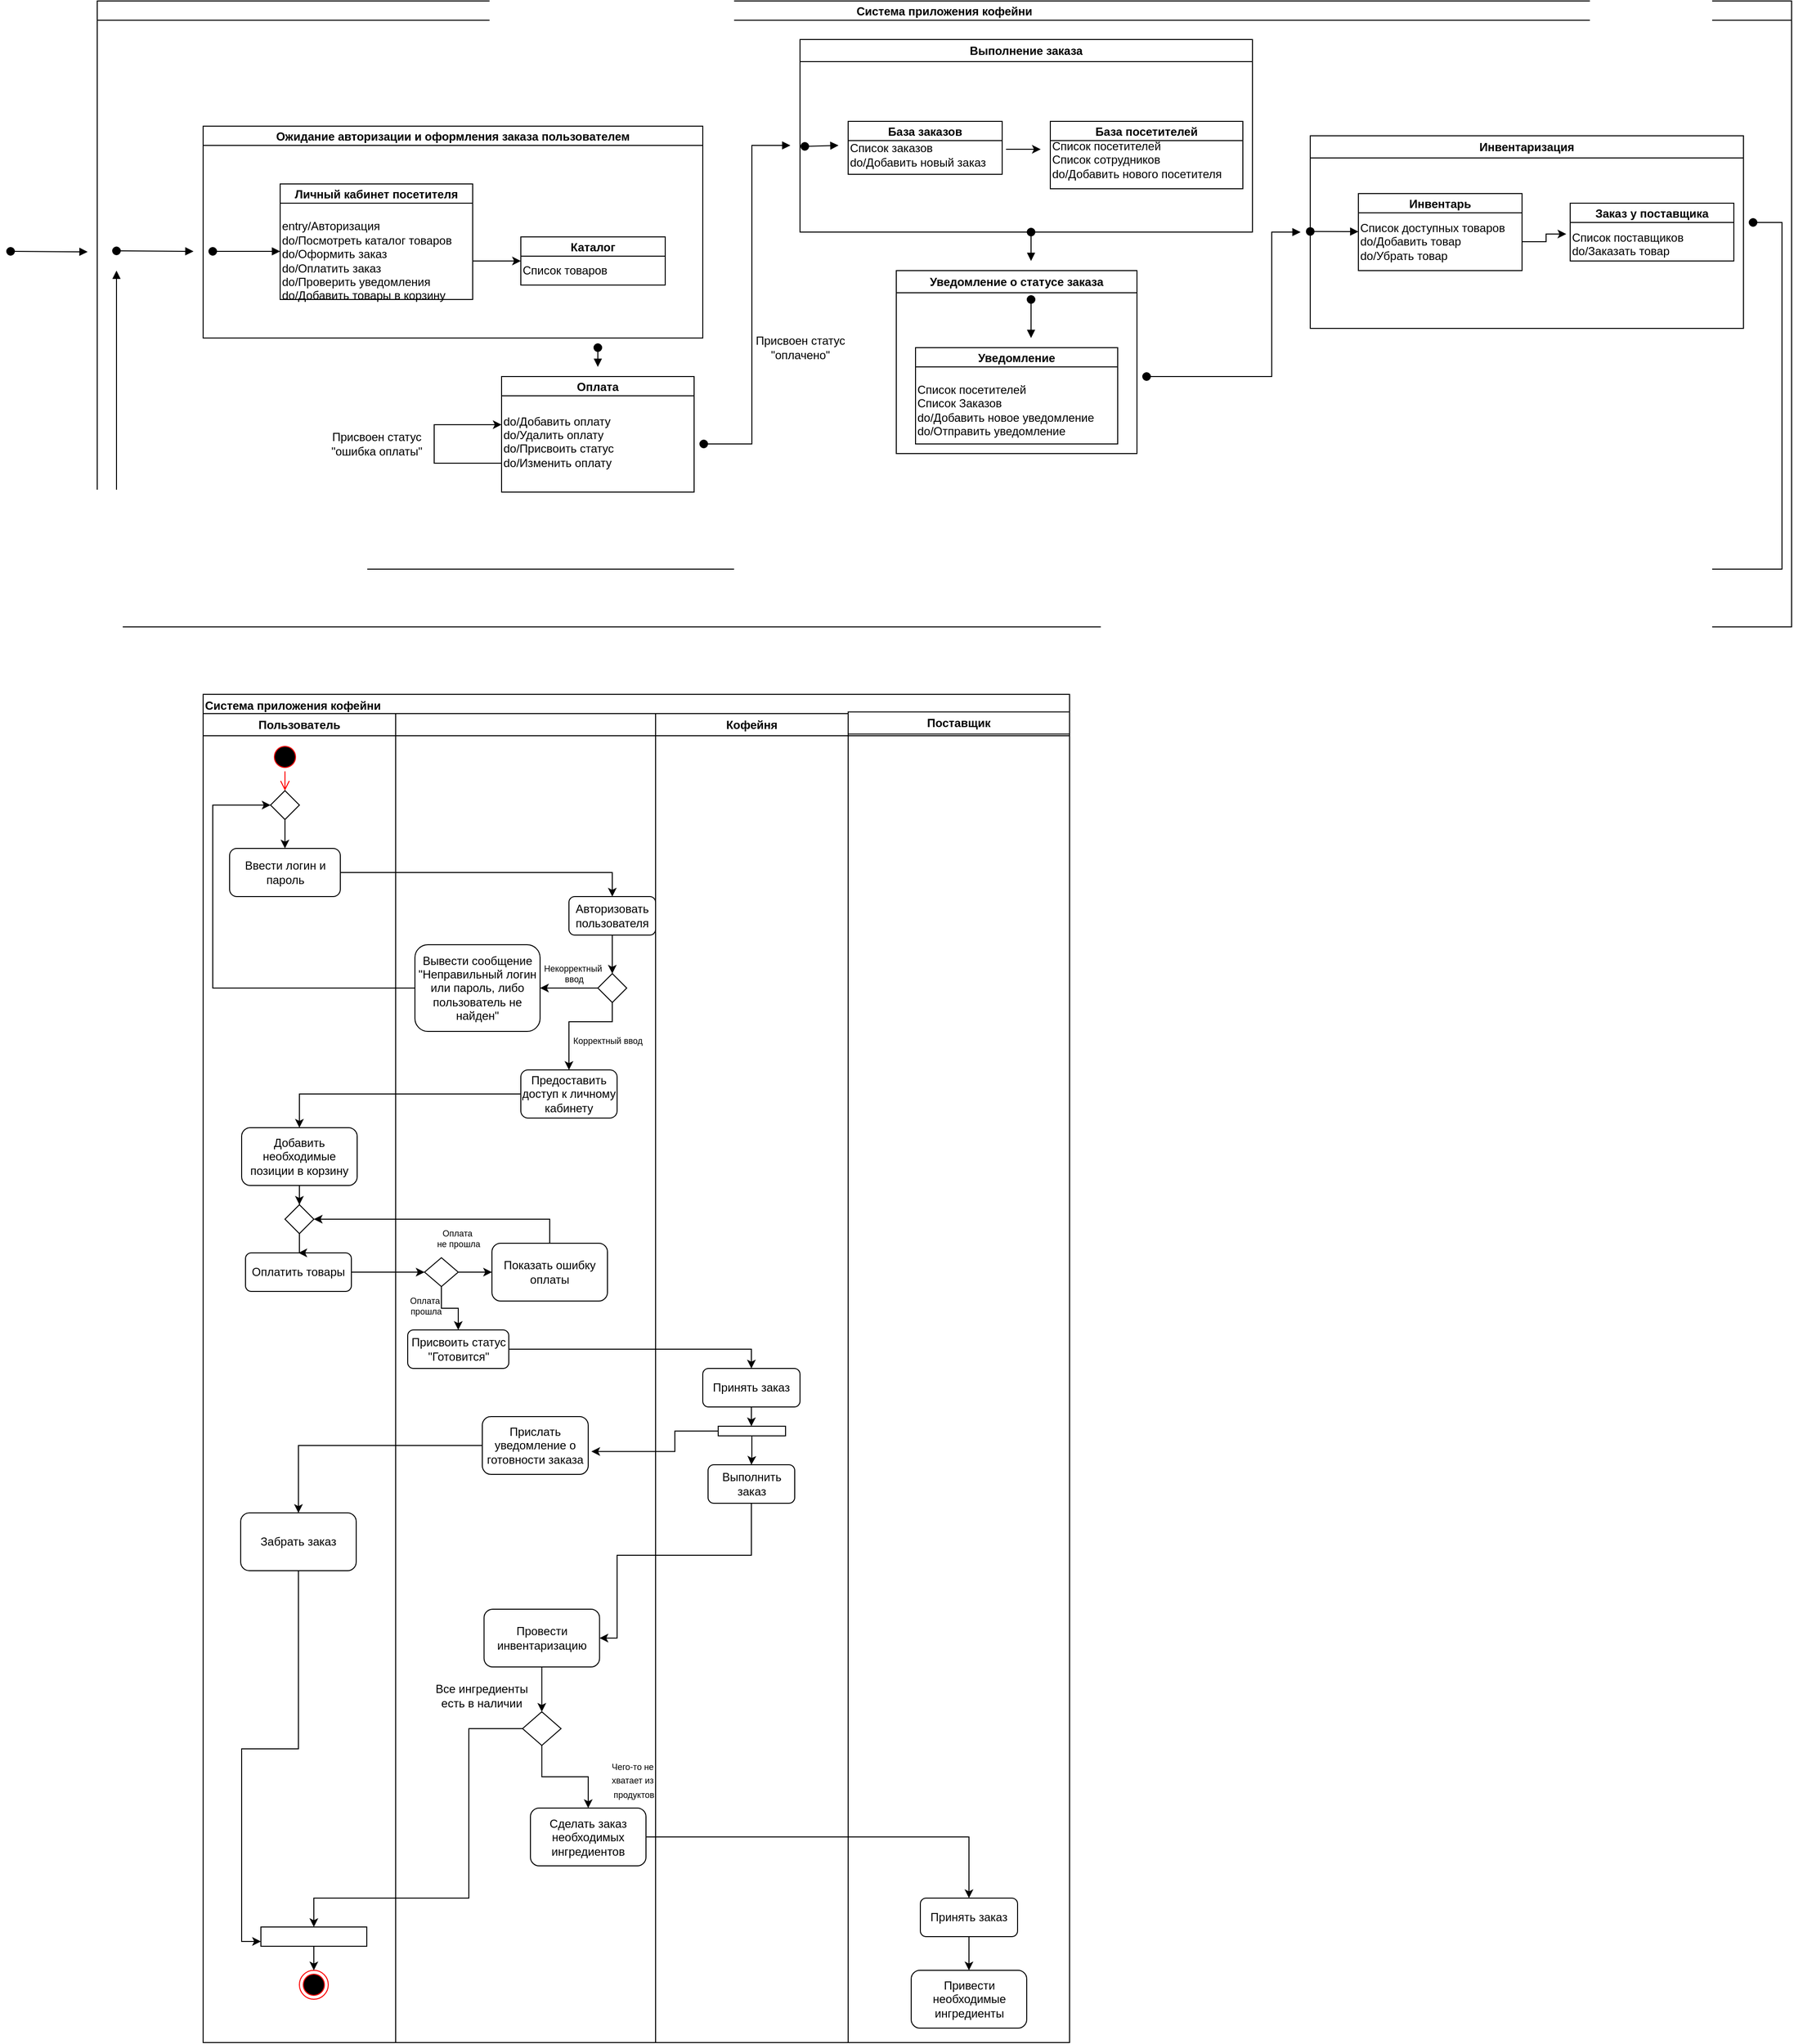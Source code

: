 <mxfile version="27.0.8">
  <diagram name="Страница — 1" id="QKt2evX4zZ8mMagah-4s">
    <mxGraphModel dx="1665" dy="777" grid="1" gridSize="10" guides="1" tooltips="1" connect="1" arrows="1" fold="1" page="1" pageScale="1" pageWidth="827" pageHeight="1169" math="0" shadow="0">
      <root>
        <mxCell id="0" />
        <mxCell id="1" parent="0" />
        <mxCell id="VFXdSf9DOxPuRH9jbH5X-15" value="Система приложения кофейни" style="swimlane;startSize=20;horizontal=1;containerType=tree;newEdgeStyle={&quot;edgeStyle&quot;:&quot;elbowEdgeStyle&quot;,&quot;startArrow&quot;:&quot;none&quot;,&quot;endArrow&quot;:&quot;none&quot;};" vertex="1" parent="1">
          <mxGeometry x="150" y="110" width="1760" height="650" as="geometry" />
        </mxCell>
        <mxCell id="VFXdSf9DOxPuRH9jbH5X-16" value="Ожидание авторизации и оформления заказа пользователем" style="swimlane;startSize=20;horizontal=1;containerType=tree;newEdgeStyle={&quot;edgeStyle&quot;:&quot;elbowEdgeStyle&quot;,&quot;startArrow&quot;:&quot;none&quot;,&quot;endArrow&quot;:&quot;none&quot;};" vertex="1" parent="VFXdSf9DOxPuRH9jbH5X-15">
          <mxGeometry x="110" y="130" width="519" height="220" as="geometry" />
        </mxCell>
        <mxCell id="VFXdSf9DOxPuRH9jbH5X-17" value="Личный кабинет посетителя" style="swimlane;startSize=20;horizontal=1;containerType=tree;newEdgeStyle={&quot;edgeStyle&quot;:&quot;elbowEdgeStyle&quot;,&quot;startArrow&quot;:&quot;none&quot;,&quot;endArrow&quot;:&quot;none&quot;};" vertex="1" parent="VFXdSf9DOxPuRH9jbH5X-16">
          <mxGeometry x="80" y="60" width="200" height="120" as="geometry" />
        </mxCell>
        <mxCell id="VFXdSf9DOxPuRH9jbH5X-18" value="" style="html=1;verticalAlign=bottom;startArrow=oval;startFill=1;endArrow=block;startSize=8;curved=0;rounded=0;" edge="1" parent="VFXdSf9DOxPuRH9jbH5X-17">
          <mxGeometry width="60" relative="1" as="geometry">
            <mxPoint x="-70" y="70" as="sourcePoint" />
            <mxPoint y="70" as="targetPoint" />
          </mxGeometry>
        </mxCell>
        <mxCell id="VFXdSf9DOxPuRH9jbH5X-19" value="&lt;div style=&quot;&quot;&gt;&lt;span style=&quot;background-color: transparent; color: light-dark(rgb(0, 0, 0), rgb(255, 255, 255));&quot;&gt;entry/Авторизация&lt;/span&gt;&lt;/div&gt;&lt;div style=&quot;&quot;&gt;&lt;span style=&quot;background-color: transparent; color: light-dark(rgb(0, 0, 0), rgb(255, 255, 255));&quot;&gt;do/Посмотреть каталог товаров&lt;/span&gt;&lt;/div&gt;&lt;div style=&quot;&quot;&gt;&lt;span style=&quot;background-color: transparent; color: light-dark(rgb(0, 0, 0), rgb(255, 255, 255));&quot;&gt;do/Оформить заказ&lt;/span&gt;&lt;/div&gt;&lt;div style=&quot;&quot;&gt;&lt;span style=&quot;background-color: transparent; color: light-dark(rgb(0, 0, 0), rgb(255, 255, 255));&quot;&gt;do/Оплатить заказ&lt;/span&gt;&lt;/div&gt;&lt;div style=&quot;&quot;&gt;&lt;span style=&quot;background-color: transparent; color: light-dark(rgb(0, 0, 0), rgb(255, 255, 255));&quot;&gt;do/Проверить уведомления&lt;/span&gt;&lt;/div&gt;&lt;div&gt;do/Добавить товары в корзину&lt;/div&gt;" style="text;html=1;align=left;verticalAlign=middle;resizable=0;points=[];autosize=1;strokeColor=none;fillColor=none;" vertex="1" parent="VFXdSf9DOxPuRH9jbH5X-17">
          <mxGeometry y="30" width="200" height="100" as="geometry" />
        </mxCell>
        <mxCell id="VFXdSf9DOxPuRH9jbH5X-20" value="Каталог" style="swimlane;startSize=20;horizontal=1;containerType=tree;newEdgeStyle={&quot;edgeStyle&quot;:&quot;elbowEdgeStyle&quot;,&quot;startArrow&quot;:&quot;none&quot;,&quot;endArrow&quot;:&quot;none&quot;};" vertex="1" parent="VFXdSf9DOxPuRH9jbH5X-16">
          <mxGeometry x="330" y="115" width="150" height="50" as="geometry" />
        </mxCell>
        <mxCell id="VFXdSf9DOxPuRH9jbH5X-21" value="&lt;div style=&quot;&quot;&gt;Список товаров&lt;/div&gt;" style="text;html=1;align=left;verticalAlign=middle;resizable=0;points=[];autosize=1;strokeColor=none;fillColor=none;" vertex="1" parent="VFXdSf9DOxPuRH9jbH5X-20">
          <mxGeometry y="20" width="110" height="30" as="geometry" />
        </mxCell>
        <mxCell id="VFXdSf9DOxPuRH9jbH5X-22" style="edgeStyle=orthogonalEdgeStyle;rounded=0;orthogonalLoop=1;jettySize=auto;html=1;entryX=0;entryY=0.5;entryDx=0;entryDy=0;" edge="1" parent="VFXdSf9DOxPuRH9jbH5X-16" source="VFXdSf9DOxPuRH9jbH5X-19" target="VFXdSf9DOxPuRH9jbH5X-20">
          <mxGeometry relative="1" as="geometry" />
        </mxCell>
        <mxCell id="VFXdSf9DOxPuRH9jbH5X-23" value="" style="html=1;verticalAlign=bottom;startArrow=oval;startFill=1;endArrow=block;startSize=8;curved=0;rounded=0;" edge="1" parent="VFXdSf9DOxPuRH9jbH5X-15">
          <mxGeometry width="60" relative="1" as="geometry">
            <mxPoint x="20" y="259.5" as="sourcePoint" />
            <mxPoint x="100" y="260" as="targetPoint" />
          </mxGeometry>
        </mxCell>
        <mxCell id="VFXdSf9DOxPuRH9jbH5X-28" value="" style="html=1;verticalAlign=bottom;startArrow=oval;startFill=1;endArrow=block;startSize=8;curved=0;rounded=0;" edge="1" parent="VFXdSf9DOxPuRH9jbH5X-15">
          <mxGeometry width="60" relative="1" as="geometry">
            <mxPoint x="520" y="360" as="sourcePoint" />
            <mxPoint x="520" y="380" as="targetPoint" />
          </mxGeometry>
        </mxCell>
        <mxCell id="VFXdSf9DOxPuRH9jbH5X-37" value="Инвентаризация" style="swimlane;whiteSpace=wrap;html=1;" vertex="1" parent="VFXdSf9DOxPuRH9jbH5X-15">
          <mxGeometry x="1260" y="140" width="450" height="200" as="geometry" />
        </mxCell>
        <mxCell id="VFXdSf9DOxPuRH9jbH5X-33" value="Инвентарь" style="swimlane;startSize=20;horizontal=1;containerType=tree;newEdgeStyle={&quot;edgeStyle&quot;:&quot;elbowEdgeStyle&quot;,&quot;startArrow&quot;:&quot;none&quot;,&quot;endArrow&quot;:&quot;none&quot;};" vertex="1" parent="VFXdSf9DOxPuRH9jbH5X-37">
          <mxGeometry x="50" y="60" width="170" height="80" as="geometry" />
        </mxCell>
        <mxCell id="VFXdSf9DOxPuRH9jbH5X-34" value="&lt;div style=&quot;&quot;&gt;Список доступных товаров&lt;/div&gt;&lt;div style=&quot;&quot;&gt;do/Добавить товар&lt;/div&gt;&lt;div style=&quot;&quot;&gt;do/Убрать товар&lt;/div&gt;" style="text;html=1;align=left;verticalAlign=middle;resizable=0;points=[];autosize=1;strokeColor=none;fillColor=none;" vertex="1" parent="VFXdSf9DOxPuRH9jbH5X-33">
          <mxGeometry y="20" width="170" height="60" as="geometry" />
        </mxCell>
        <mxCell id="VFXdSf9DOxPuRH9jbH5X-35" value="Заказ у поставщика" style="swimlane;startSize=20;horizontal=1;containerType=tree;newEdgeStyle={&quot;edgeStyle&quot;:&quot;elbowEdgeStyle&quot;,&quot;startArrow&quot;:&quot;none&quot;,&quot;endArrow&quot;:&quot;none&quot;};" vertex="1" parent="VFXdSf9DOxPuRH9jbH5X-37">
          <mxGeometry x="270" y="70" width="170" height="60" as="geometry" />
        </mxCell>
        <mxCell id="VFXdSf9DOxPuRH9jbH5X-36" value="&lt;div style=&quot;&quot;&gt;Список поставщиков&lt;/div&gt;&lt;div style=&quot;&quot;&gt;do/Заказать товар&lt;/div&gt;&lt;div style=&quot;&quot;&gt;&lt;br&gt;&lt;/div&gt;" style="text;html=1;align=left;verticalAlign=middle;resizable=0;points=[];autosize=1;strokeColor=none;fillColor=none;" vertex="1" parent="VFXdSf9DOxPuRH9jbH5X-35">
          <mxGeometry y="20" width="140" height="60" as="geometry" />
        </mxCell>
        <mxCell id="VFXdSf9DOxPuRH9jbH5X-44" value="" style="html=1;verticalAlign=bottom;startArrow=oval;startFill=1;endArrow=block;startSize=8;curved=0;rounded=0;" edge="1" parent="VFXdSf9DOxPuRH9jbH5X-37" source="VFXdSf9DOxPuRH9jbH5X-37">
          <mxGeometry width="60" relative="1" as="geometry">
            <mxPoint x="10" y="99.5" as="sourcePoint" />
            <mxPoint x="50" y="99.5" as="targetPoint" />
          </mxGeometry>
        </mxCell>
        <mxCell id="VFXdSf9DOxPuRH9jbH5X-45" style="edgeStyle=orthogonalEdgeStyle;rounded=0;orthogonalLoop=1;jettySize=auto;html=1;entryX=-0.029;entryY=0.2;entryDx=0;entryDy=0;entryPerimeter=0;" edge="1" parent="VFXdSf9DOxPuRH9jbH5X-37" source="VFXdSf9DOxPuRH9jbH5X-34" target="VFXdSf9DOxPuRH9jbH5X-36">
          <mxGeometry relative="1" as="geometry" />
        </mxCell>
        <mxCell id="VFXdSf9DOxPuRH9jbH5X-43" value="" style="html=1;verticalAlign=bottom;startArrow=oval;startFill=1;endArrow=block;startSize=8;curved=0;rounded=0;" edge="1" parent="VFXdSf9DOxPuRH9jbH5X-15">
          <mxGeometry width="60" relative="1" as="geometry">
            <mxPoint x="970" y="240" as="sourcePoint" />
            <mxPoint x="970" y="270" as="targetPoint" />
          </mxGeometry>
        </mxCell>
        <mxCell id="VFXdSf9DOxPuRH9jbH5X-27" value="Выполнение заказа" style="swimlane;whiteSpace=wrap;html=1;" vertex="1" parent="VFXdSf9DOxPuRH9jbH5X-15">
          <mxGeometry x="730" y="40" width="470" height="200" as="geometry" />
        </mxCell>
        <mxCell id="VFXdSf9DOxPuRH9jbH5X-24" value="База заказов" style="swimlane;startSize=20;horizontal=1;containerType=tree;newEdgeStyle={&quot;edgeStyle&quot;:&quot;elbowEdgeStyle&quot;,&quot;startArrow&quot;:&quot;none&quot;,&quot;endArrow&quot;:&quot;none&quot;};" vertex="1" parent="VFXdSf9DOxPuRH9jbH5X-27">
          <mxGeometry x="50" y="85" width="160" height="55" as="geometry" />
        </mxCell>
        <mxCell id="VFXdSf9DOxPuRH9jbH5X-25" value="&lt;div style=&quot;&quot;&gt;Список заказов&lt;/div&gt;&lt;div style=&quot;&quot;&gt;do/Добавить новый заказ&lt;/div&gt;" style="text;html=1;align=left;verticalAlign=middle;resizable=0;points=[];autosize=1;strokeColor=none;fillColor=none;" vertex="1" parent="VFXdSf9DOxPuRH9jbH5X-24">
          <mxGeometry y="15" width="160" height="40" as="geometry" />
        </mxCell>
        <mxCell id="VFXdSf9DOxPuRH9jbH5X-29" value="" style="html=1;verticalAlign=bottom;startArrow=oval;startFill=1;endArrow=block;startSize=8;curved=0;rounded=0;" edge="1" parent="VFXdSf9DOxPuRH9jbH5X-27">
          <mxGeometry width="60" relative="1" as="geometry">
            <mxPoint x="5" y="111" as="sourcePoint" />
            <mxPoint x="40" y="110" as="targetPoint" />
          </mxGeometry>
        </mxCell>
        <mxCell id="VFXdSf9DOxPuRH9jbH5X-31" value="База посетителей" style="swimlane;startSize=20;horizontal=1;containerType=tree;newEdgeStyle={&quot;edgeStyle&quot;:&quot;elbowEdgeStyle&quot;,&quot;startArrow&quot;:&quot;none&quot;,&quot;endArrow&quot;:&quot;none&quot;};" vertex="1" parent="VFXdSf9DOxPuRH9jbH5X-27">
          <mxGeometry x="260" y="85" width="200" height="70" as="geometry" />
        </mxCell>
        <mxCell id="VFXdSf9DOxPuRH9jbH5X-32" value="&lt;div style=&quot;&quot;&gt;Список посетителей&lt;/div&gt;&lt;div style=&quot;&quot;&gt;Список сотрудников&lt;/div&gt;&lt;div style=&quot;&quot;&gt;do/Добавить нового посетителя&lt;/div&gt;" style="text;html=1;align=left;verticalAlign=middle;resizable=0;points=[];autosize=1;strokeColor=none;fillColor=none;" vertex="1" parent="VFXdSf9DOxPuRH9jbH5X-31">
          <mxGeometry y="10" width="200" height="60" as="geometry" />
        </mxCell>
        <mxCell id="VFXdSf9DOxPuRH9jbH5X-46" value="Уведомление о статусе заказа" style="swimlane;whiteSpace=wrap;html=1;" vertex="1" parent="VFXdSf9DOxPuRH9jbH5X-15">
          <mxGeometry x="830" y="280" width="250" height="190" as="geometry" />
        </mxCell>
        <mxCell id="VFXdSf9DOxPuRH9jbH5X-49" value="" style="html=1;verticalAlign=bottom;startArrow=oval;startFill=1;endArrow=block;startSize=8;curved=0;rounded=0;" edge="1" parent="VFXdSf9DOxPuRH9jbH5X-46">
          <mxGeometry width="60" relative="1" as="geometry">
            <mxPoint x="140" y="30" as="sourcePoint" />
            <mxPoint x="140" y="70" as="targetPoint" />
          </mxGeometry>
        </mxCell>
        <mxCell id="VFXdSf9DOxPuRH9jbH5X-50" value="Уведомление" style="swimlane;startSize=20;horizontal=1;containerType=tree;newEdgeStyle={&quot;edgeStyle&quot;:&quot;elbowEdgeStyle&quot;,&quot;startArrow&quot;:&quot;none&quot;,&quot;endArrow&quot;:&quot;none&quot;};" vertex="1" parent="VFXdSf9DOxPuRH9jbH5X-46">
          <mxGeometry x="20" y="80" width="210" height="100" as="geometry" />
        </mxCell>
        <mxCell id="VFXdSf9DOxPuRH9jbH5X-51" value="&lt;div style=&quot;&quot;&gt;Список посетителей&lt;/div&gt;&lt;div style=&quot;&quot;&gt;Список Заказов&lt;/div&gt;&lt;div style=&quot;&quot;&gt;do/Добавить новое уведомление&lt;/div&gt;&lt;div style=&quot;&quot;&gt;do/Отправить уведомление&lt;/div&gt;" style="text;html=1;align=left;verticalAlign=middle;resizable=0;points=[];autosize=1;strokeColor=none;fillColor=none;" vertex="1" parent="VFXdSf9DOxPuRH9jbH5X-50">
          <mxGeometry y="30" width="210" height="70" as="geometry" />
        </mxCell>
        <mxCell id="lsvjCovd1dEyMKXWD2To-95" value="Оплата" style="swimlane;startSize=20;horizontal=1;containerType=tree;newEdgeStyle={&quot;edgeStyle&quot;:&quot;elbowEdgeStyle&quot;,&quot;startArrow&quot;:&quot;none&quot;,&quot;endArrow&quot;:&quot;none&quot;};" parent="VFXdSf9DOxPuRH9jbH5X-15" vertex="1">
          <mxGeometry x="420" y="390" width="200" height="120" as="geometry" />
        </mxCell>
        <mxCell id="VFXdSf9DOxPuRH9jbH5X-62" style="edgeStyle=orthogonalEdgeStyle;rounded=0;orthogonalLoop=1;jettySize=auto;html=1;entryX=0;entryY=0.222;entryDx=0;entryDy=0;entryPerimeter=0;" edge="1" parent="lsvjCovd1dEyMKXWD2To-95" source="lsvjCovd1dEyMKXWD2To-97" target="lsvjCovd1dEyMKXWD2To-97">
          <mxGeometry relative="1" as="geometry">
            <mxPoint x="-70" y="50" as="targetPoint" />
            <Array as="points">
              <mxPoint x="-70" y="90" />
              <mxPoint x="-70" y="50" />
            </Array>
          </mxGeometry>
        </mxCell>
        <mxCell id="lsvjCovd1dEyMKXWD2To-97" value="&lt;div style=&quot;&quot;&gt;&lt;span style=&quot;background-color: transparent; color: light-dark(rgb(0, 0, 0), rgb(255, 255, 255));&quot;&gt;do/Добавить оплату&lt;/span&gt;&lt;/div&gt;&lt;div style=&quot;&quot;&gt;&lt;span style=&quot;background-color: transparent; color: light-dark(rgb(0, 0, 0), rgb(255, 255, 255));&quot;&gt;do/Удалить оплату&lt;/span&gt;&lt;/div&gt;&lt;div style=&quot;&quot;&gt;&lt;span style=&quot;background-color: transparent; color: light-dark(rgb(0, 0, 0), rgb(255, 255, 255));&quot;&gt;do/Присвоить статус&lt;/span&gt;&lt;/div&gt;&lt;div style=&quot;&quot;&gt;&lt;span style=&quot;background-color: transparent; color: light-dark(rgb(0, 0, 0), rgb(255, 255, 255));&quot;&gt;do/Изменить оплату&lt;/span&gt;&lt;/div&gt;&lt;div&gt;&lt;br&gt;&lt;/div&gt;" style="text;html=1;align=left;verticalAlign=middle;resizable=0;points=[];autosize=1;strokeColor=none;fillColor=none;" parent="lsvjCovd1dEyMKXWD2To-95" vertex="1">
          <mxGeometry y="30" width="140" height="90" as="geometry" />
        </mxCell>
        <mxCell id="VFXdSf9DOxPuRH9jbH5X-53" value="" style="html=1;verticalAlign=bottom;startArrow=oval;startFill=1;endArrow=block;startSize=8;curved=0;rounded=0;" edge="1" parent="VFXdSf9DOxPuRH9jbH5X-15">
          <mxGeometry width="60" relative="1" as="geometry">
            <mxPoint x="1090" y="390" as="sourcePoint" />
            <mxPoint x="1250" y="240" as="targetPoint" />
            <Array as="points">
              <mxPoint x="1220" y="390" />
              <mxPoint x="1220" y="240" />
            </Array>
          </mxGeometry>
        </mxCell>
        <mxCell id="VFXdSf9DOxPuRH9jbH5X-59" value="Присвоен статус &lt;br&gt;&quot;оплачено&quot;" style="text;html=1;align=center;verticalAlign=middle;resizable=0;points=[];autosize=1;strokeColor=none;fillColor=none;" vertex="1" parent="VFXdSf9DOxPuRH9jbH5X-15">
          <mxGeometry x="670" y="340" width="120" height="40" as="geometry" />
        </mxCell>
        <mxCell id="VFXdSf9DOxPuRH9jbH5X-61" value="Присвоен статус&lt;br&gt;&quot;ошибка оплаты&quot;" style="text;html=1;align=center;verticalAlign=middle;resizable=0;points=[];autosize=1;strokeColor=none;fillColor=none;" vertex="1" parent="VFXdSf9DOxPuRH9jbH5X-15">
          <mxGeometry x="230" y="440" width="120" height="40" as="geometry" />
        </mxCell>
        <mxCell id="VFXdSf9DOxPuRH9jbH5X-26" value="" style="html=1;verticalAlign=bottom;startArrow=oval;startFill=1;endArrow=block;startSize=8;curved=0;rounded=0;" edge="1" parent="1">
          <mxGeometry width="60" relative="1" as="geometry">
            <mxPoint x="60" y="370" as="sourcePoint" />
            <mxPoint x="140" y="370.5" as="targetPoint" />
          </mxGeometry>
        </mxCell>
        <mxCell id="VFXdSf9DOxPuRH9jbH5X-30" value="" style="endArrow=classic;html=1;rounded=0;exitX=1.025;exitY=0.35;exitDx=0;exitDy=0;exitPerimeter=0;" edge="1" parent="1" source="VFXdSf9DOxPuRH9jbH5X-25">
          <mxGeometry width="50" height="50" relative="1" as="geometry">
            <mxPoint x="1000" y="600" as="sourcePoint" />
            <mxPoint x="1130" y="264" as="targetPoint" />
          </mxGeometry>
        </mxCell>
        <mxCell id="VFXdSf9DOxPuRH9jbH5X-57" value="" style="html=1;verticalAlign=bottom;startArrow=oval;startFill=1;endArrow=block;startSize=8;curved=0;rounded=0;" edge="1" parent="1">
          <mxGeometry width="60" relative="1" as="geometry">
            <mxPoint x="1870" y="340" as="sourcePoint" />
            <mxPoint x="170" y="390" as="targetPoint" />
            <Array as="points">
              <mxPoint x="1900" y="340" />
              <mxPoint x="1900" y="700" />
              <mxPoint x="1710" y="700" />
              <mxPoint x="1330" y="700" />
              <mxPoint x="960" y="700" />
              <mxPoint x="570" y="700" />
              <mxPoint x="170" y="700" />
            </Array>
          </mxGeometry>
        </mxCell>
        <mxCell id="VFXdSf9DOxPuRH9jbH5X-58" value="" style="html=1;verticalAlign=bottom;startArrow=oval;startFill=1;endArrow=block;startSize=8;curved=0;rounded=0;" edge="1" parent="1">
          <mxGeometry width="60" relative="1" as="geometry">
            <mxPoint x="780" y="570" as="sourcePoint" />
            <mxPoint x="870" y="260" as="targetPoint" />
            <Array as="points">
              <mxPoint x="830" y="570" />
              <mxPoint x="830" y="260" />
              <mxPoint x="850" y="260" />
            </Array>
          </mxGeometry>
        </mxCell>
        <mxCell id="VFXdSf9DOxPuRH9jbH5X-66" value="Система приложения кофейни" style="swimlane;whiteSpace=wrap;html=1;align=left;" vertex="1" parent="1">
          <mxGeometry x="260" y="830" width="900" height="1400" as="geometry" />
        </mxCell>
        <mxCell id="VFXdSf9DOxPuRH9jbH5X-67" value="Пользователь" style="swimlane;whiteSpace=wrap;html=1;" vertex="1" parent="VFXdSf9DOxPuRH9jbH5X-66">
          <mxGeometry y="20" width="200" height="1380" as="geometry" />
        </mxCell>
        <mxCell id="VFXdSf9DOxPuRH9jbH5X-63" value="" style="ellipse;html=1;shape=startState;fillColor=#000000;strokeColor=#ff0000;" vertex="1" parent="VFXdSf9DOxPuRH9jbH5X-67">
          <mxGeometry x="70" y="30" width="30" height="30" as="geometry" />
        </mxCell>
        <mxCell id="VFXdSf9DOxPuRH9jbH5X-64" value="" style="edgeStyle=orthogonalEdgeStyle;html=1;verticalAlign=bottom;endArrow=open;endSize=8;strokeColor=#ff0000;rounded=0;" edge="1" source="VFXdSf9DOxPuRH9jbH5X-63" parent="VFXdSf9DOxPuRH9jbH5X-67">
          <mxGeometry relative="1" as="geometry">
            <mxPoint x="85" y="80" as="targetPoint" />
          </mxGeometry>
        </mxCell>
        <mxCell id="VFXdSf9DOxPuRH9jbH5X-70" value="Ввести логин и пароль" style="rounded=1;whiteSpace=wrap;html=1;" vertex="1" parent="VFXdSf9DOxPuRH9jbH5X-67">
          <mxGeometry x="27.5" y="140" width="115" height="50" as="geometry" />
        </mxCell>
        <mxCell id="VFXdSf9DOxPuRH9jbH5X-86" value="" style="edgeStyle=orthogonalEdgeStyle;rounded=0;orthogonalLoop=1;jettySize=auto;html=1;" edge="1" parent="VFXdSf9DOxPuRH9jbH5X-67" source="VFXdSf9DOxPuRH9jbH5X-73" target="VFXdSf9DOxPuRH9jbH5X-70">
          <mxGeometry relative="1" as="geometry" />
        </mxCell>
        <mxCell id="VFXdSf9DOxPuRH9jbH5X-73" value="" style="rhombus;whiteSpace=wrap;html=1;" vertex="1" parent="VFXdSf9DOxPuRH9jbH5X-67">
          <mxGeometry x="70" y="80" width="30" height="30" as="geometry" />
        </mxCell>
        <mxCell id="VFXdSf9DOxPuRH9jbH5X-96" value="" style="edgeStyle=orthogonalEdgeStyle;rounded=0;orthogonalLoop=1;jettySize=auto;html=1;" edge="1" parent="VFXdSf9DOxPuRH9jbH5X-67" source="VFXdSf9DOxPuRH9jbH5X-92" target="VFXdSf9DOxPuRH9jbH5X-95">
          <mxGeometry relative="1" as="geometry" />
        </mxCell>
        <mxCell id="VFXdSf9DOxPuRH9jbH5X-92" value="Добавить необходимые позиции в корзину" style="rounded=1;whiteSpace=wrap;html=1;" vertex="1" parent="VFXdSf9DOxPuRH9jbH5X-67">
          <mxGeometry x="40" y="430" width="120" height="60" as="geometry" />
        </mxCell>
        <mxCell id="VFXdSf9DOxPuRH9jbH5X-94" value="Оплатить товары" style="rounded=1;whiteSpace=wrap;html=1;" vertex="1" parent="VFXdSf9DOxPuRH9jbH5X-67">
          <mxGeometry x="44" y="560" width="110" height="40" as="geometry" />
        </mxCell>
        <mxCell id="VFXdSf9DOxPuRH9jbH5X-97" value="" style="edgeStyle=orthogonalEdgeStyle;rounded=0;orthogonalLoop=1;jettySize=auto;html=1;" edge="1" parent="VFXdSf9DOxPuRH9jbH5X-67" source="VFXdSf9DOxPuRH9jbH5X-95" target="VFXdSf9DOxPuRH9jbH5X-94">
          <mxGeometry relative="1" as="geometry" />
        </mxCell>
        <mxCell id="VFXdSf9DOxPuRH9jbH5X-95" value="" style="rhombus;whiteSpace=wrap;html=1;" vertex="1" parent="VFXdSf9DOxPuRH9jbH5X-67">
          <mxGeometry x="85" y="510" width="30" height="30" as="geometry" />
        </mxCell>
        <mxCell id="VFXdSf9DOxPuRH9jbH5X-138" value="Забрать заказ" style="rounded=1;whiteSpace=wrap;html=1;" vertex="1" parent="VFXdSf9DOxPuRH9jbH5X-67">
          <mxGeometry x="39" y="830" width="120" height="60" as="geometry" />
        </mxCell>
        <mxCell id="VFXdSf9DOxPuRH9jbH5X-68" value="Приложение" style="swimlane;whiteSpace=wrap;html=1;" vertex="1" parent="VFXdSf9DOxPuRH9jbH5X-66">
          <mxGeometry x="200" y="20" width="700" height="1380" as="geometry" />
        </mxCell>
        <mxCell id="VFXdSf9DOxPuRH9jbH5X-84" value="" style="edgeStyle=orthogonalEdgeStyle;rounded=0;orthogonalLoop=1;jettySize=auto;html=1;exitX=0.5;exitY=1;exitDx=0;exitDy=0;" edge="1" parent="VFXdSf9DOxPuRH9jbH5X-68" source="VFXdSf9DOxPuRH9jbH5X-71" target="VFXdSf9DOxPuRH9jbH5X-83">
          <mxGeometry relative="1" as="geometry">
            <mxPoint x="225.048" y="240" as="sourcePoint" />
          </mxGeometry>
        </mxCell>
        <mxCell id="VFXdSf9DOxPuRH9jbH5X-71" value="Авторизовать пользователя" style="rounded=1;whiteSpace=wrap;html=1;" vertex="1" parent="VFXdSf9DOxPuRH9jbH5X-68">
          <mxGeometry x="180" y="190" width="90" height="40" as="geometry" />
        </mxCell>
        <mxCell id="VFXdSf9DOxPuRH9jbH5X-77" value="Вывести сообщение &quot;Неправильный логин или пароль, либо пользователь не найден&quot;" style="rounded=1;whiteSpace=wrap;html=1;" vertex="1" parent="VFXdSf9DOxPuRH9jbH5X-68">
          <mxGeometry x="20" y="240" width="130" height="90" as="geometry" />
        </mxCell>
        <mxCell id="VFXdSf9DOxPuRH9jbH5X-81" value="Некорректный&amp;nbsp;&lt;div&gt;ввод&lt;/div&gt;" style="text;html=1;align=center;verticalAlign=middle;resizable=0;points=[];autosize=1;strokeColor=none;fillColor=none;fontSize=9;" vertex="1" parent="VFXdSf9DOxPuRH9jbH5X-68">
          <mxGeometry x="140" y="250" width="90" height="40" as="geometry" />
        </mxCell>
        <mxCell id="VFXdSf9DOxPuRH9jbH5X-85" value="" style="edgeStyle=orthogonalEdgeStyle;rounded=0;orthogonalLoop=1;jettySize=auto;html=1;" edge="1" parent="VFXdSf9DOxPuRH9jbH5X-68" source="VFXdSf9DOxPuRH9jbH5X-83" target="VFXdSf9DOxPuRH9jbH5X-77">
          <mxGeometry relative="1" as="geometry" />
        </mxCell>
        <mxCell id="VFXdSf9DOxPuRH9jbH5X-91" style="edgeStyle=orthogonalEdgeStyle;rounded=0;orthogonalLoop=1;jettySize=auto;html=1;entryX=0.5;entryY=0;entryDx=0;entryDy=0;" edge="1" parent="VFXdSf9DOxPuRH9jbH5X-68" source="VFXdSf9DOxPuRH9jbH5X-83" target="VFXdSf9DOxPuRH9jbH5X-90">
          <mxGeometry relative="1" as="geometry">
            <Array as="points">
              <mxPoint x="225" y="320" />
              <mxPoint x="180" y="320" />
            </Array>
          </mxGeometry>
        </mxCell>
        <mxCell id="VFXdSf9DOxPuRH9jbH5X-83" value="" style="rhombus;whiteSpace=wrap;html=1;" vertex="1" parent="VFXdSf9DOxPuRH9jbH5X-68">
          <mxGeometry x="210" y="270" width="30" height="30" as="geometry" />
        </mxCell>
        <mxCell id="VFXdSf9DOxPuRH9jbH5X-80" value="Корректный ввод" style="text;html=1;align=center;verticalAlign=middle;resizable=0;points=[];autosize=1;strokeColor=none;fillColor=none;fontSize=9;" vertex="1" parent="VFXdSf9DOxPuRH9jbH5X-68">
          <mxGeometry x="170" y="330" width="100" height="20" as="geometry" />
        </mxCell>
        <mxCell id="VFXdSf9DOxPuRH9jbH5X-90" value="Предоставить доступ к личному кабинету" style="rounded=1;whiteSpace=wrap;html=1;" vertex="1" parent="VFXdSf9DOxPuRH9jbH5X-68">
          <mxGeometry x="130" y="370" width="100" height="50" as="geometry" />
        </mxCell>
        <mxCell id="VFXdSf9DOxPuRH9jbH5X-98" value="Показать ошибку оплаты" style="rounded=1;whiteSpace=wrap;html=1;" vertex="1" parent="VFXdSf9DOxPuRH9jbH5X-68">
          <mxGeometry x="100" y="550" width="120" height="60" as="geometry" />
        </mxCell>
        <mxCell id="VFXdSf9DOxPuRH9jbH5X-101" value="" style="edgeStyle=orthogonalEdgeStyle;rounded=0;orthogonalLoop=1;jettySize=auto;html=1;" edge="1" parent="VFXdSf9DOxPuRH9jbH5X-68" source="VFXdSf9DOxPuRH9jbH5X-99" target="VFXdSf9DOxPuRH9jbH5X-98">
          <mxGeometry relative="1" as="geometry" />
        </mxCell>
        <mxCell id="VFXdSf9DOxPuRH9jbH5X-105" style="edgeStyle=orthogonalEdgeStyle;rounded=0;orthogonalLoop=1;jettySize=auto;html=1;" edge="1" parent="VFXdSf9DOxPuRH9jbH5X-68" source="VFXdSf9DOxPuRH9jbH5X-99" target="VFXdSf9DOxPuRH9jbH5X-104">
          <mxGeometry relative="1" as="geometry" />
        </mxCell>
        <mxCell id="VFXdSf9DOxPuRH9jbH5X-99" value="" style="rhombus;whiteSpace=wrap;html=1;" vertex="1" parent="VFXdSf9DOxPuRH9jbH5X-68">
          <mxGeometry x="30" y="565" width="35" height="30" as="geometry" />
        </mxCell>
        <mxCell id="VFXdSf9DOxPuRH9jbH5X-102" value="Оплата&amp;nbsp;&lt;div&gt;не прошла&lt;/div&gt;" style="text;html=1;align=center;verticalAlign=middle;resizable=0;points=[];autosize=1;strokeColor=none;fillColor=none;fontSize=9;" vertex="1" parent="VFXdSf9DOxPuRH9jbH5X-68">
          <mxGeometry x="30" y="525" width="70" height="40" as="geometry" />
        </mxCell>
        <mxCell id="VFXdSf9DOxPuRH9jbH5X-104" value="Присвоить статус&lt;br&gt;&quot;Готовится&quot;" style="rounded=1;whiteSpace=wrap;html=1;" vertex="1" parent="VFXdSf9DOxPuRH9jbH5X-68">
          <mxGeometry x="12.5" y="640" width="105" height="40" as="geometry" />
        </mxCell>
        <mxCell id="VFXdSf9DOxPuRH9jbH5X-106" value="Оплата&lt;div&gt;&lt;span style=&quot;background-color: transparent; color: light-dark(rgb(0, 0, 0), rgb(255, 255, 255));&quot;&gt;&amp;nbsp;прошла&lt;/span&gt;&lt;/div&gt;" style="text;html=1;align=center;verticalAlign=middle;resizable=0;points=[];autosize=1;strokeColor=none;fillColor=none;fontSize=9;" vertex="1" parent="VFXdSf9DOxPuRH9jbH5X-68">
          <mxGeometry y="595" width="60" height="40" as="geometry" />
        </mxCell>
        <mxCell id="VFXdSf9DOxPuRH9jbH5X-109" value="Прислать уведомление о готовности заказа" style="rounded=1;whiteSpace=wrap;html=1;" vertex="1" parent="VFXdSf9DOxPuRH9jbH5X-68">
          <mxGeometry x="90" y="730" width="110" height="60" as="geometry" />
        </mxCell>
        <mxCell id="VFXdSf9DOxPuRH9jbH5X-121" value="Поставщик" style="swimlane;whiteSpace=wrap;html=1;" vertex="1" parent="VFXdSf9DOxPuRH9jbH5X-68">
          <mxGeometry x="470" y="-1.75" width="230" height="1381.75" as="geometry" />
        </mxCell>
        <mxCell id="VFXdSf9DOxPuRH9jbH5X-133" value="Привести необходимые ингредиенты" style="rounded=1;whiteSpace=wrap;html=1;" vertex="1" parent="VFXdSf9DOxPuRH9jbH5X-121">
          <mxGeometry x="65.5" y="1306.75" width="120" height="60" as="geometry" />
        </mxCell>
        <mxCell id="VFXdSf9DOxPuRH9jbH5X-140" value="" style="ellipse;html=1;shape=endState;fillColor=#000000;strokeColor=#ff0000;" vertex="1" parent="VFXdSf9DOxPuRH9jbH5X-68">
          <mxGeometry x="-100" y="1305" width="30" height="30" as="geometry" />
        </mxCell>
        <mxCell id="VFXdSf9DOxPuRH9jbH5X-143" value="" style="edgeStyle=orthogonalEdgeStyle;rounded=0;orthogonalLoop=1;jettySize=auto;html=1;" edge="1" parent="VFXdSf9DOxPuRH9jbH5X-68" source="VFXdSf9DOxPuRH9jbH5X-141" target="VFXdSf9DOxPuRH9jbH5X-140">
          <mxGeometry relative="1" as="geometry" />
        </mxCell>
        <mxCell id="VFXdSf9DOxPuRH9jbH5X-141" value="" style="rounded=0;whiteSpace=wrap;html=1;" vertex="1" parent="VFXdSf9DOxPuRH9jbH5X-68">
          <mxGeometry x="-140" y="1260" width="110" height="20" as="geometry" />
        </mxCell>
        <mxCell id="VFXdSf9DOxPuRH9jbH5X-137" value="Все ингредиенты &lt;br&gt;есть в наличии" style="text;html=1;align=center;verticalAlign=middle;resizable=0;points=[];autosize=1;strokeColor=none;fillColor=none;" vertex="1" parent="VFXdSf9DOxPuRH9jbH5X-68">
          <mxGeometry x="28.5" y="1000" width="120" height="40" as="geometry" />
        </mxCell>
        <mxCell id="VFXdSf9DOxPuRH9jbH5X-128" value="" style="edgeStyle=orthogonalEdgeStyle;rounded=0;orthogonalLoop=1;jettySize=auto;html=1;" edge="1" parent="VFXdSf9DOxPuRH9jbH5X-68" source="VFXdSf9DOxPuRH9jbH5X-119" target="VFXdSf9DOxPuRH9jbH5X-127">
          <mxGeometry relative="1" as="geometry" />
        </mxCell>
        <mxCell id="VFXdSf9DOxPuRH9jbH5X-119" value="Провести инвентаризацию" style="rounded=1;whiteSpace=wrap;html=1;" vertex="1" parent="VFXdSf9DOxPuRH9jbH5X-68">
          <mxGeometry x="91.79" y="930" width="120" height="60" as="geometry" />
        </mxCell>
        <mxCell id="VFXdSf9DOxPuRH9jbH5X-131" value="" style="edgeStyle=orthogonalEdgeStyle;rounded=0;orthogonalLoop=1;jettySize=auto;html=1;" edge="1" parent="VFXdSf9DOxPuRH9jbH5X-68" source="VFXdSf9DOxPuRH9jbH5X-127" target="VFXdSf9DOxPuRH9jbH5X-130">
          <mxGeometry relative="1" as="geometry" />
        </mxCell>
        <mxCell id="VFXdSf9DOxPuRH9jbH5X-127" value="" style="rhombus;whiteSpace=wrap;html=1;" vertex="1" parent="VFXdSf9DOxPuRH9jbH5X-68">
          <mxGeometry x="131.79" y="1036.5" width="40" height="35" as="geometry" />
        </mxCell>
        <mxCell id="VFXdSf9DOxPuRH9jbH5X-130" value="Сделать заказ необходимых ингредиентов" style="rounded=1;whiteSpace=wrap;html=1;" vertex="1" parent="VFXdSf9DOxPuRH9jbH5X-68">
          <mxGeometry x="140" y="1136.5" width="120" height="60" as="geometry" />
        </mxCell>
        <mxCell id="VFXdSf9DOxPuRH9jbH5X-134" value="&lt;font style=&quot;font-size: 9px;&quot;&gt;Чего-то не&amp;nbsp;&lt;/font&gt;&lt;div&gt;&lt;font style=&quot;font-size: 9px;&quot;&gt;хватает из&amp;nbsp;&lt;/font&gt;&lt;/div&gt;&lt;div&gt;&lt;font style=&quot;font-size: 9px;&quot;&gt;продуктов&lt;/font&gt;&lt;/div&gt;" style="text;html=1;align=center;verticalAlign=middle;resizable=0;points=[];autosize=1;strokeColor=none;fillColor=none;" vertex="1" parent="VFXdSf9DOxPuRH9jbH5X-68">
          <mxGeometry x="211.79" y="1076.5" width="70" height="60" as="geometry" />
        </mxCell>
        <mxCell id="VFXdSf9DOxPuRH9jbH5X-144" value="" style="edgeStyle=orthogonalEdgeStyle;rounded=0;orthogonalLoop=1;jettySize=auto;html=1;" edge="1" parent="VFXdSf9DOxPuRH9jbH5X-68" source="VFXdSf9DOxPuRH9jbH5X-123" target="VFXdSf9DOxPuRH9jbH5X-133">
          <mxGeometry relative="1" as="geometry" />
        </mxCell>
        <mxCell id="VFXdSf9DOxPuRH9jbH5X-123" value="Принять заказ" style="rounded=1;whiteSpace=wrap;html=1;" vertex="1" parent="VFXdSf9DOxPuRH9jbH5X-68">
          <mxGeometry x="545" y="1230" width="101" height="40" as="geometry" />
        </mxCell>
        <mxCell id="VFXdSf9DOxPuRH9jbH5X-132" style="edgeStyle=orthogonalEdgeStyle;rounded=0;orthogonalLoop=1;jettySize=auto;html=1;entryX=0.5;entryY=0;entryDx=0;entryDy=0;" edge="1" parent="VFXdSf9DOxPuRH9jbH5X-68" source="VFXdSf9DOxPuRH9jbH5X-130" target="VFXdSf9DOxPuRH9jbH5X-123">
          <mxGeometry relative="1" as="geometry" />
        </mxCell>
        <mxCell id="VFXdSf9DOxPuRH9jbH5X-136" style="edgeStyle=orthogonalEdgeStyle;rounded=0;orthogonalLoop=1;jettySize=auto;html=1;entryX=0.5;entryY=0;entryDx=0;entryDy=0;" edge="1" parent="VFXdSf9DOxPuRH9jbH5X-68" source="VFXdSf9DOxPuRH9jbH5X-127" target="VFXdSf9DOxPuRH9jbH5X-141">
          <mxGeometry relative="1" as="geometry">
            <mxPoint x="76.01" y="1137.4" as="targetPoint" />
            <Array as="points">
              <mxPoint x="76" y="1054" />
              <mxPoint x="76" y="1230" />
              <mxPoint x="-85" y="1230" />
            </Array>
          </mxGeometry>
        </mxCell>
        <mxCell id="VFXdSf9DOxPuRH9jbH5X-69" value="Кофейня" style="swimlane;whiteSpace=wrap;html=1;" vertex="1" parent="VFXdSf9DOxPuRH9jbH5X-66">
          <mxGeometry x="470" y="20" width="200" height="1380" as="geometry" />
        </mxCell>
        <mxCell id="VFXdSf9DOxPuRH9jbH5X-115" style="edgeStyle=orthogonalEdgeStyle;rounded=0;orthogonalLoop=1;jettySize=auto;html=1;entryX=0.5;entryY=0;entryDx=0;entryDy=0;" edge="1" parent="VFXdSf9DOxPuRH9jbH5X-69" source="VFXdSf9DOxPuRH9jbH5X-107" target="VFXdSf9DOxPuRH9jbH5X-113">
          <mxGeometry relative="1" as="geometry" />
        </mxCell>
        <mxCell id="VFXdSf9DOxPuRH9jbH5X-107" value="Принять заказ" style="rounded=1;whiteSpace=wrap;html=1;" vertex="1" parent="VFXdSf9DOxPuRH9jbH5X-69">
          <mxGeometry x="49" y="680" width="101" height="40" as="geometry" />
        </mxCell>
        <mxCell id="VFXdSf9DOxPuRH9jbH5X-118" value="" style="edgeStyle=orthogonalEdgeStyle;rounded=0;orthogonalLoop=1;jettySize=auto;html=1;" edge="1" parent="VFXdSf9DOxPuRH9jbH5X-69" source="VFXdSf9DOxPuRH9jbH5X-113" target="VFXdSf9DOxPuRH9jbH5X-117">
          <mxGeometry relative="1" as="geometry" />
        </mxCell>
        <mxCell id="VFXdSf9DOxPuRH9jbH5X-113" value="" style="rounded=0;whiteSpace=wrap;html=1;" vertex="1" parent="VFXdSf9DOxPuRH9jbH5X-69">
          <mxGeometry x="65" y="740" width="70" height="10" as="geometry" />
        </mxCell>
        <mxCell id="VFXdSf9DOxPuRH9jbH5X-117" value="Выполнить заказ" style="rounded=1;whiteSpace=wrap;html=1;" vertex="1" parent="VFXdSf9DOxPuRH9jbH5X-69">
          <mxGeometry x="54.5" y="780" width="90" height="40" as="geometry" />
        </mxCell>
        <mxCell id="VFXdSf9DOxPuRH9jbH5X-87" style="edgeStyle=orthogonalEdgeStyle;rounded=0;orthogonalLoop=1;jettySize=auto;html=1;entryX=0.5;entryY=0;entryDx=0;entryDy=0;" edge="1" parent="VFXdSf9DOxPuRH9jbH5X-66" source="VFXdSf9DOxPuRH9jbH5X-70" target="VFXdSf9DOxPuRH9jbH5X-71">
          <mxGeometry relative="1" as="geometry" />
        </mxCell>
        <mxCell id="VFXdSf9DOxPuRH9jbH5X-89" style="edgeStyle=orthogonalEdgeStyle;rounded=0;orthogonalLoop=1;jettySize=auto;html=1;entryX=0;entryY=0.5;entryDx=0;entryDy=0;" edge="1" parent="VFXdSf9DOxPuRH9jbH5X-66" source="VFXdSf9DOxPuRH9jbH5X-77" target="VFXdSf9DOxPuRH9jbH5X-73">
          <mxGeometry relative="1" as="geometry">
            <Array as="points">
              <mxPoint x="10" y="305" />
              <mxPoint x="10" y="115" />
            </Array>
          </mxGeometry>
        </mxCell>
        <mxCell id="VFXdSf9DOxPuRH9jbH5X-93" style="edgeStyle=orthogonalEdgeStyle;rounded=0;orthogonalLoop=1;jettySize=auto;html=1;entryX=0.5;entryY=0;entryDx=0;entryDy=0;" edge="1" parent="VFXdSf9DOxPuRH9jbH5X-66" source="VFXdSf9DOxPuRH9jbH5X-90" target="VFXdSf9DOxPuRH9jbH5X-92">
          <mxGeometry relative="1" as="geometry" />
        </mxCell>
        <mxCell id="VFXdSf9DOxPuRH9jbH5X-100" value="" style="edgeStyle=orthogonalEdgeStyle;rounded=0;orthogonalLoop=1;jettySize=auto;html=1;" edge="1" parent="VFXdSf9DOxPuRH9jbH5X-66" source="VFXdSf9DOxPuRH9jbH5X-94" target="VFXdSf9DOxPuRH9jbH5X-99">
          <mxGeometry relative="1" as="geometry" />
        </mxCell>
        <mxCell id="VFXdSf9DOxPuRH9jbH5X-103" style="edgeStyle=orthogonalEdgeStyle;rounded=0;orthogonalLoop=1;jettySize=auto;html=1;entryX=1;entryY=0.5;entryDx=0;entryDy=0;" edge="1" parent="VFXdSf9DOxPuRH9jbH5X-66" source="VFXdSf9DOxPuRH9jbH5X-98" target="VFXdSf9DOxPuRH9jbH5X-95">
          <mxGeometry relative="1" as="geometry">
            <Array as="points">
              <mxPoint x="360" y="545" />
            </Array>
          </mxGeometry>
        </mxCell>
        <mxCell id="VFXdSf9DOxPuRH9jbH5X-108" style="edgeStyle=orthogonalEdgeStyle;rounded=0;orthogonalLoop=1;jettySize=auto;html=1;entryX=0.5;entryY=0;entryDx=0;entryDy=0;" edge="1" parent="VFXdSf9DOxPuRH9jbH5X-66" source="VFXdSf9DOxPuRH9jbH5X-104" target="VFXdSf9DOxPuRH9jbH5X-107">
          <mxGeometry relative="1" as="geometry" />
        </mxCell>
        <mxCell id="VFXdSf9DOxPuRH9jbH5X-116" style="edgeStyle=orthogonalEdgeStyle;rounded=0;orthogonalLoop=1;jettySize=auto;html=1;entryX=1.03;entryY=0.604;entryDx=0;entryDy=0;entryPerimeter=0;" edge="1" parent="VFXdSf9DOxPuRH9jbH5X-66" source="VFXdSf9DOxPuRH9jbH5X-113" target="VFXdSf9DOxPuRH9jbH5X-109">
          <mxGeometry relative="1" as="geometry">
            <Array as="points">
              <mxPoint x="490" y="765" />
              <mxPoint x="490" y="786" />
            </Array>
          </mxGeometry>
        </mxCell>
        <mxCell id="VFXdSf9DOxPuRH9jbH5X-120" style="edgeStyle=orthogonalEdgeStyle;rounded=0;orthogonalLoop=1;jettySize=auto;html=1;entryX=1;entryY=0.5;entryDx=0;entryDy=0;" edge="1" parent="VFXdSf9DOxPuRH9jbH5X-66" source="VFXdSf9DOxPuRH9jbH5X-117" target="VFXdSf9DOxPuRH9jbH5X-119">
          <mxGeometry relative="1" as="geometry">
            <Array as="points">
              <mxPoint x="570" y="894" />
              <mxPoint x="430" y="894" />
              <mxPoint x="430" y="980" />
            </Array>
          </mxGeometry>
        </mxCell>
        <mxCell id="VFXdSf9DOxPuRH9jbH5X-139" style="edgeStyle=orthogonalEdgeStyle;rounded=0;orthogonalLoop=1;jettySize=auto;html=1;entryX=0.5;entryY=0;entryDx=0;entryDy=0;" edge="1" parent="VFXdSf9DOxPuRH9jbH5X-66" source="VFXdSf9DOxPuRH9jbH5X-109" target="VFXdSf9DOxPuRH9jbH5X-138">
          <mxGeometry relative="1" as="geometry" />
        </mxCell>
        <mxCell id="VFXdSf9DOxPuRH9jbH5X-142" style="edgeStyle=orthogonalEdgeStyle;rounded=0;orthogonalLoop=1;jettySize=auto;html=1;entryX=0;entryY=0.75;entryDx=0;entryDy=0;" edge="1" parent="VFXdSf9DOxPuRH9jbH5X-66" source="VFXdSf9DOxPuRH9jbH5X-138" target="VFXdSf9DOxPuRH9jbH5X-141">
          <mxGeometry relative="1" as="geometry" />
        </mxCell>
      </root>
    </mxGraphModel>
  </diagram>
</mxfile>
